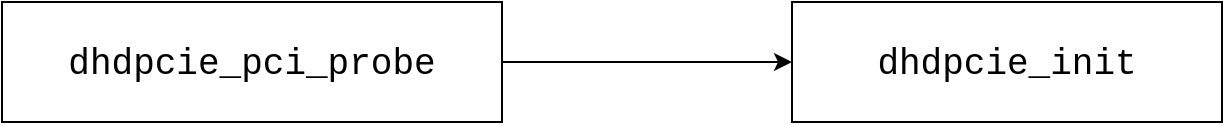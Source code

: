 <mxfile version="26.2.14">
  <diagram name="Page-1" id="WLXV0zFKKvgGVn13q425">
    <mxGraphModel dx="1489" dy="940" grid="1" gridSize="10" guides="1" tooltips="1" connect="1" arrows="1" fold="1" page="1" pageScale="1" pageWidth="1169" pageHeight="1654" math="0" shadow="0">
      <root>
        <mxCell id="0" />
        <mxCell id="1" parent="0" />
        <mxCell id="_0c__IIXdFnppQtuquPV-3" value="" style="edgeStyle=orthogonalEdgeStyle;rounded=0;orthogonalLoop=1;jettySize=auto;html=1;" edge="1" parent="1" source="_0c__IIXdFnppQtuquPV-1" target="_0c__IIXdFnppQtuquPV-2">
          <mxGeometry relative="1" as="geometry" />
        </mxCell>
        <mxCell id="_0c__IIXdFnppQtuquPV-1" value="&lt;div style=&quot;font-family: Consolas, &amp;quot;Courier New&amp;quot;, monospace; font-size: 18px; line-height: 24px; white-space: pre;&quot;&gt;&lt;span&gt;&lt;font style=&quot;color: rgb(0, 0, 0);&quot;&gt;dhdpcie_pci_probe&lt;/font&gt;&lt;/span&gt;&lt;/div&gt;" style="rounded=0;whiteSpace=wrap;html=1;" vertex="1" parent="1">
          <mxGeometry x="190" y="230" width="250" height="60" as="geometry" />
        </mxCell>
        <mxCell id="_0c__IIXdFnppQtuquPV-2" value="&lt;div style=&quot;font-family: Consolas, &amp;quot;Courier New&amp;quot;, monospace; font-size: 18px; line-height: 24px; white-space: pre;&quot;&gt;&lt;span&gt;&lt;font style=&quot;color: rgb(0, 0, 0);&quot;&gt;dhdpcie_init&lt;/font&gt;&lt;/span&gt;&lt;/div&gt;" style="whiteSpace=wrap;html=1;rounded=0;" vertex="1" parent="1">
          <mxGeometry x="585" y="230" width="215" height="60" as="geometry" />
        </mxCell>
      </root>
    </mxGraphModel>
  </diagram>
</mxfile>
